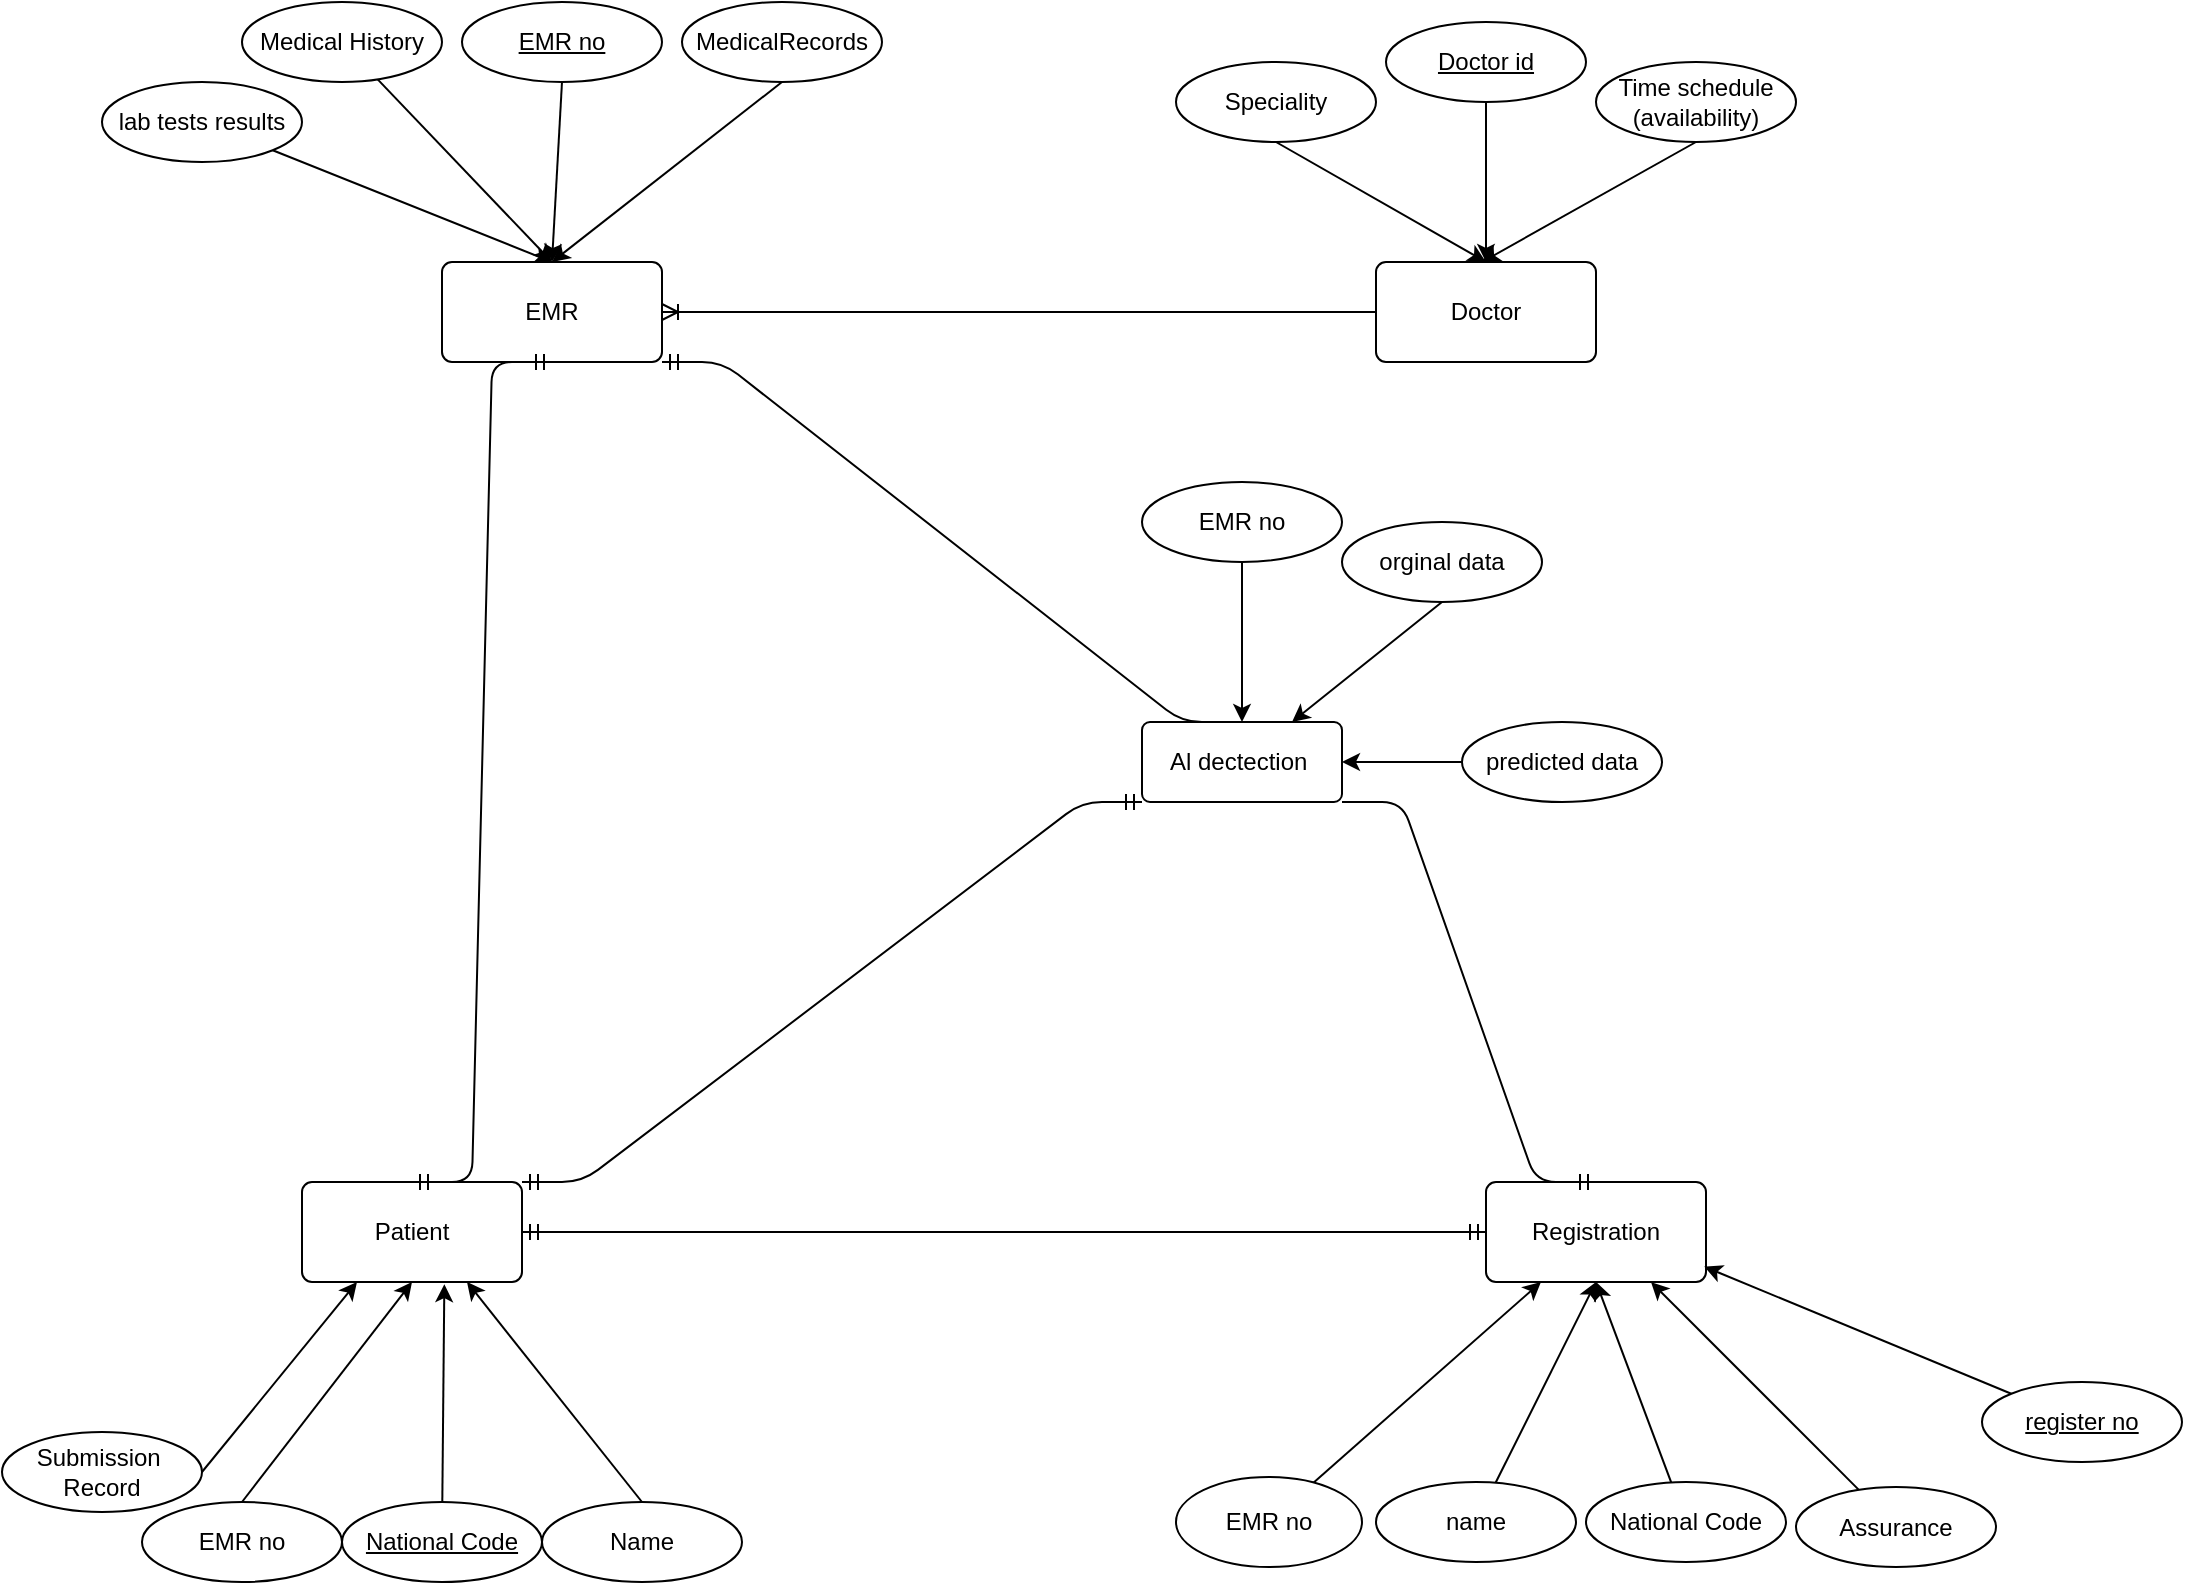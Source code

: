 <mxfile>
    <diagram id="1O5qxVfy6c3nPwMyMdQi" name="Page-1">
        <mxGraphModel dx="583" dy="281" grid="1" gridSize="10" guides="1" tooltips="1" connect="1" arrows="1" fold="1" page="1" pageScale="1" pageWidth="1654" pageHeight="1169" math="0" shadow="0">
            <root>
                <mxCell id="0"/>
                <mxCell id="1" parent="0"/>
                <mxCell id="4" style="edgeStyle=none;html=1;exitX=0.5;exitY=1;exitDx=0;exitDy=0;entryX=0.5;entryY=0;entryDx=0;entryDy=0;" parent="1" source="3" target="12" edge="1">
                    <mxGeometry relative="1" as="geometry">
                        <mxPoint x="310" y="180" as="targetPoint"/>
                    </mxGeometry>
                </mxCell>
                <mxCell id="3" value="EMR no" style="ellipse;whiteSpace=wrap;html=1;align=center;fontStyle=4;" parent="1" vertex="1">
                    <mxGeometry x="260" y="50" width="100" height="40" as="geometry"/>
                </mxCell>
                <mxCell id="7" style="edgeStyle=none;html=1;entryX=0.5;entryY=0;entryDx=0;entryDy=0;" parent="1" source="6" target="12" edge="1">
                    <mxGeometry relative="1" as="geometry">
                        <mxPoint x="310" y="180" as="targetPoint"/>
                    </mxGeometry>
                </mxCell>
                <mxCell id="6" value="Medical History" style="ellipse;whiteSpace=wrap;html=1;align=center;" parent="1" vertex="1">
                    <mxGeometry x="150" y="50" width="100" height="40" as="geometry"/>
                </mxCell>
                <mxCell id="9" style="edgeStyle=none;html=1;exitX=0.5;exitY=1;exitDx=0;exitDy=0;entryX=0.5;entryY=0;entryDx=0;entryDy=0;" parent="1" source="8" target="12" edge="1">
                    <mxGeometry relative="1" as="geometry">
                        <mxPoint x="310" y="180" as="targetPoint"/>
                    </mxGeometry>
                </mxCell>
                <mxCell id="8" value="MedicalRecords" style="ellipse;whiteSpace=wrap;html=1;align=center;" parent="1" vertex="1">
                    <mxGeometry x="370" y="50" width="100" height="40" as="geometry"/>
                </mxCell>
                <mxCell id="11" style="edgeStyle=none;html=1;exitX=1;exitY=1;exitDx=0;exitDy=0;entryX=0.5;entryY=0;entryDx=0;entryDy=0;" parent="1" source="10" target="12" edge="1">
                    <mxGeometry relative="1" as="geometry">
                        <mxPoint x="310" y="180" as="targetPoint"/>
                    </mxGeometry>
                </mxCell>
                <mxCell id="10" value="lab tests results" style="ellipse;whiteSpace=wrap;html=1;align=center;" parent="1" vertex="1">
                    <mxGeometry x="80" y="90" width="100" height="40" as="geometry"/>
                </mxCell>
                <mxCell id="12" value="EMR" style="rounded=1;arcSize=10;whiteSpace=wrap;html=1;align=center;" parent="1" vertex="1">
                    <mxGeometry x="250" y="180" width="110" height="50" as="geometry"/>
                </mxCell>
                <mxCell id="17" value="Patient" style="rounded=1;arcSize=10;whiteSpace=wrap;html=1;align=center;" parent="1" vertex="1">
                    <mxGeometry x="180" y="640" width="110" height="50" as="geometry"/>
                </mxCell>
                <mxCell id="18" value="Doctor" style="rounded=1;arcSize=10;whiteSpace=wrap;html=1;align=center;" parent="1" vertex="1">
                    <mxGeometry x="717" y="180" width="110" height="50" as="geometry"/>
                </mxCell>
                <mxCell id="19" value="" style="edgeStyle=entityRelationEdgeStyle;fontSize=12;html=1;endArrow=ERoneToMany;entryX=1;entryY=0.5;entryDx=0;entryDy=0;exitX=0;exitY=0.5;exitDx=0;exitDy=0;" parent="1" source="18" target="12" edge="1">
                    <mxGeometry width="100" height="100" relative="1" as="geometry">
                        <mxPoint x="510" y="200" as="sourcePoint"/>
                        <mxPoint x="610" y="100" as="targetPoint"/>
                    </mxGeometry>
                </mxCell>
                <mxCell id="23" style="edgeStyle=none;html=1;exitX=0.5;exitY=1;exitDx=0;exitDy=0;entryX=0.5;entryY=0;entryDx=0;entryDy=0;" parent="1" source="20" target="18" edge="1">
                    <mxGeometry relative="1" as="geometry"/>
                </mxCell>
                <mxCell id="20" value="Speciality" style="ellipse;whiteSpace=wrap;html=1;align=center;" parent="1" vertex="1">
                    <mxGeometry x="617" y="80" width="100" height="40" as="geometry"/>
                </mxCell>
                <mxCell id="22" style="edgeStyle=none;html=1;entryX=0.5;entryY=0;entryDx=0;entryDy=0;" parent="1" source="21" target="18" edge="1">
                    <mxGeometry relative="1" as="geometry"/>
                </mxCell>
                <mxCell id="21" value="Doctor id" style="ellipse;whiteSpace=wrap;html=1;align=center;fontStyle=4;" parent="1" vertex="1">
                    <mxGeometry x="722" y="60" width="100" height="40" as="geometry"/>
                </mxCell>
                <mxCell id="25" style="edgeStyle=none;html=1;exitX=0.5;exitY=1;exitDx=0;exitDy=0;" parent="1" source="24" edge="1">
                    <mxGeometry relative="1" as="geometry">
                        <mxPoint x="770" y="180" as="targetPoint"/>
                    </mxGeometry>
                </mxCell>
                <mxCell id="24" value="Time schedule&lt;br&gt;(availability)" style="ellipse;whiteSpace=wrap;html=1;align=center;" parent="1" vertex="1">
                    <mxGeometry x="827" y="80" width="100" height="40" as="geometry"/>
                </mxCell>
                <mxCell id="27" value="" style="edgeStyle=entityRelationEdgeStyle;fontSize=12;html=1;endArrow=ERmandOne;startArrow=ERmandOne;exitX=0.5;exitY=1;exitDx=0;exitDy=0;entryX=0.5;entryY=0;entryDx=0;entryDy=0;" parent="1" source="12" target="17" edge="1">
                    <mxGeometry width="100" height="100" relative="1" as="geometry">
                        <mxPoint x="430" y="410" as="sourcePoint"/>
                        <mxPoint x="300" y="430" as="targetPoint"/>
                    </mxGeometry>
                </mxCell>
                <mxCell id="33" style="edgeStyle=none;html=1;entryX=0.647;entryY=1.022;entryDx=0;entryDy=0;entryPerimeter=0;" parent="1" source="28" edge="1" target="17">
                    <mxGeometry relative="1" as="geometry">
                        <mxPoint x="265" y="720" as="targetPoint"/>
                    </mxGeometry>
                </mxCell>
                <mxCell id="28" value="National Code" style="ellipse;whiteSpace=wrap;html=1;align=center;fontStyle=4;" parent="1" vertex="1">
                    <mxGeometry x="200" y="800" width="100" height="40" as="geometry"/>
                </mxCell>
                <mxCell id="34" style="edgeStyle=none;html=1;exitX=0.5;exitY=0;exitDx=0;exitDy=0;entryX=0.5;entryY=1;entryDx=0;entryDy=0;" parent="1" source="29" target="17" edge="1">
                    <mxGeometry relative="1" as="geometry">
                        <mxPoint x="270" y="720" as="targetPoint"/>
                    </mxGeometry>
                </mxCell>
                <mxCell id="29" value="EMR no" style="ellipse;whiteSpace=wrap;html=1;align=center;" parent="1" vertex="1">
                    <mxGeometry x="100" y="800" width="100" height="40" as="geometry"/>
                </mxCell>
                <mxCell id="36" style="edgeStyle=none;html=1;exitX=1;exitY=0.5;exitDx=0;exitDy=0;entryX=0.25;entryY=1;entryDx=0;entryDy=0;" parent="1" source="31" edge="1" target="17">
                    <mxGeometry relative="1" as="geometry">
                        <mxPoint x="260" y="720" as="targetPoint"/>
                    </mxGeometry>
                </mxCell>
                <mxCell id="31" value="Submission&amp;nbsp;&lt;br&gt;Record" style="ellipse;whiteSpace=wrap;html=1;align=center;" parent="1" vertex="1">
                    <mxGeometry x="30" y="765" width="100" height="40" as="geometry"/>
                </mxCell>
                <mxCell id="35" style="edgeStyle=none;html=1;exitX=0.5;exitY=0;exitDx=0;exitDy=0;entryX=0.75;entryY=1;entryDx=0;entryDy=0;" parent="1" source="32" target="17" edge="1">
                    <mxGeometry relative="1" as="geometry"/>
                </mxCell>
                <mxCell id="32" value="Name" style="ellipse;whiteSpace=wrap;html=1;align=center;" parent="1" vertex="1">
                    <mxGeometry x="300" y="800" width="100" height="40" as="geometry"/>
                </mxCell>
                <mxCell id="37" value="Registration" style="rounded=1;arcSize=10;whiteSpace=wrap;html=1;align=center;" vertex="1" parent="1">
                    <mxGeometry x="772" y="640" width="110" height="50" as="geometry"/>
                </mxCell>
                <mxCell id="38" value="" style="edgeStyle=entityRelationEdgeStyle;fontSize=12;html=1;endArrow=ERmandOne;startArrow=ERmandOne;exitX=1;exitY=0.5;exitDx=0;exitDy=0;entryX=0;entryY=0.5;entryDx=0;entryDy=0;" edge="1" parent="1" source="17" target="37">
                    <mxGeometry width="100" height="100" relative="1" as="geometry">
                        <mxPoint x="530" y="470" as="sourcePoint"/>
                        <mxPoint x="630" y="370" as="targetPoint"/>
                    </mxGeometry>
                </mxCell>
                <mxCell id="39" value="" style="edgeStyle=entityRelationEdgeStyle;fontSize=12;html=1;endArrow=ERmandOne;startArrow=none;exitX=1;exitY=1;exitDx=0;exitDy=0;entryX=0.5;entryY=0;entryDx=0;entryDy=0;" edge="1" parent="1" source="40" target="37">
                    <mxGeometry width="100" height="100" relative="1" as="geometry">
                        <mxPoint x="520" y="430" as="sourcePoint"/>
                        <mxPoint x="620" y="330" as="targetPoint"/>
                    </mxGeometry>
                </mxCell>
                <mxCell id="42" value="" style="edgeStyle=entityRelationEdgeStyle;fontSize=12;html=1;endArrow=none;startArrow=ERmandOne;exitX=1;exitY=1;exitDx=0;exitDy=0;entryX=0.5;entryY=0;entryDx=0;entryDy=0;" edge="1" parent="1" source="12" target="40">
                    <mxGeometry width="100" height="100" relative="1" as="geometry">
                        <mxPoint x="360.0" y="230.0" as="sourcePoint"/>
                        <mxPoint x="772" y="470" as="targetPoint"/>
                    </mxGeometry>
                </mxCell>
                <mxCell id="40" value="Al dectection&amp;nbsp;" style="rounded=1;arcSize=10;whiteSpace=wrap;html=1;align=center;" vertex="1" parent="1">
                    <mxGeometry x="600" y="410" width="100" height="40" as="geometry"/>
                </mxCell>
                <mxCell id="49" style="edgeStyle=none;html=1;entryX=0.25;entryY=1;entryDx=0;entryDy=0;" edge="1" parent="1" source="43" target="37">
                    <mxGeometry relative="1" as="geometry"/>
                </mxCell>
                <mxCell id="43" value="EMR no" style="ellipse;whiteSpace=wrap;html=1;align=center;" vertex="1" parent="1">
                    <mxGeometry x="617" y="787.5" width="93" height="45" as="geometry"/>
                </mxCell>
                <mxCell id="52" style="edgeStyle=none;html=1;entryX=0.75;entryY=1;entryDx=0;entryDy=0;" edge="1" parent="1" source="44" target="37">
                    <mxGeometry relative="1" as="geometry"/>
                </mxCell>
                <mxCell id="44" value="Assurance" style="ellipse;whiteSpace=wrap;html=1;align=center;" vertex="1" parent="1">
                    <mxGeometry x="927" y="792.5" width="100" height="40" as="geometry"/>
                </mxCell>
                <mxCell id="50" style="edgeStyle=none;html=1;entryX=0.5;entryY=1;entryDx=0;entryDy=0;" edge="1" parent="1" source="45" target="37">
                    <mxGeometry relative="1" as="geometry"/>
                </mxCell>
                <mxCell id="45" value="name" style="ellipse;whiteSpace=wrap;html=1;align=center;" vertex="1" parent="1">
                    <mxGeometry x="717" y="790" width="100" height="40" as="geometry"/>
                </mxCell>
                <mxCell id="51" style="edgeStyle=none;html=1;entryX=0.5;entryY=1;entryDx=0;entryDy=0;" edge="1" parent="1" source="46" target="37">
                    <mxGeometry relative="1" as="geometry"/>
                </mxCell>
                <mxCell id="46" value="National Code" style="ellipse;whiteSpace=wrap;html=1;align=center;" vertex="1" parent="1">
                    <mxGeometry x="822" y="790" width="100" height="40" as="geometry"/>
                </mxCell>
                <mxCell id="54" style="edgeStyle=none;html=1;exitX=0;exitY=0;exitDx=0;exitDy=0;entryX=0.992;entryY=0.846;entryDx=0;entryDy=0;entryPerimeter=0;" edge="1" parent="1" source="53" target="37">
                    <mxGeometry relative="1" as="geometry"/>
                </mxCell>
                <mxCell id="53" value="register no" style="ellipse;whiteSpace=wrap;html=1;align=center;fontStyle=4;" vertex="1" parent="1">
                    <mxGeometry x="1020" y="740" width="100" height="40" as="geometry"/>
                </mxCell>
                <mxCell id="55" value="" style="edgeStyle=entityRelationEdgeStyle;fontSize=12;html=1;endArrow=ERmandOne;startArrow=ERmandOne;exitX=1;exitY=0;exitDx=0;exitDy=0;entryX=0;entryY=1;entryDx=0;entryDy=0;" edge="1" parent="1" source="17" target="40">
                    <mxGeometry width="100" height="100" relative="1" as="geometry">
                        <mxPoint x="560" y="510" as="sourcePoint"/>
                        <mxPoint x="660" y="410" as="targetPoint"/>
                    </mxGeometry>
                </mxCell>
                <mxCell id="59" style="edgeStyle=none;html=1;exitX=0.5;exitY=1;exitDx=0;exitDy=0;entryX=0.5;entryY=0;entryDx=0;entryDy=0;" edge="1" parent="1" source="56" target="40">
                    <mxGeometry relative="1" as="geometry"/>
                </mxCell>
                <mxCell id="56" value="EMR no" style="ellipse;whiteSpace=wrap;html=1;align=center;" vertex="1" parent="1">
                    <mxGeometry x="600" y="290" width="100" height="40" as="geometry"/>
                </mxCell>
                <mxCell id="60" style="edgeStyle=none;html=1;exitX=0.5;exitY=1;exitDx=0;exitDy=0;entryX=0.75;entryY=0;entryDx=0;entryDy=0;" edge="1" parent="1" source="57" target="40">
                    <mxGeometry relative="1" as="geometry"/>
                </mxCell>
                <mxCell id="57" value="orginal data" style="ellipse;whiteSpace=wrap;html=1;align=center;" vertex="1" parent="1">
                    <mxGeometry x="700" y="310" width="100" height="40" as="geometry"/>
                </mxCell>
                <mxCell id="61" style="edgeStyle=none;html=1;entryX=1;entryY=0.5;entryDx=0;entryDy=0;" edge="1" parent="1" source="58" target="40">
                    <mxGeometry relative="1" as="geometry"/>
                </mxCell>
                <mxCell id="58" value="predicted data" style="ellipse;whiteSpace=wrap;html=1;align=center;" vertex="1" parent="1">
                    <mxGeometry x="760" y="410" width="100" height="40" as="geometry"/>
                </mxCell>
            </root>
        </mxGraphModel>
    </diagram>
</mxfile>